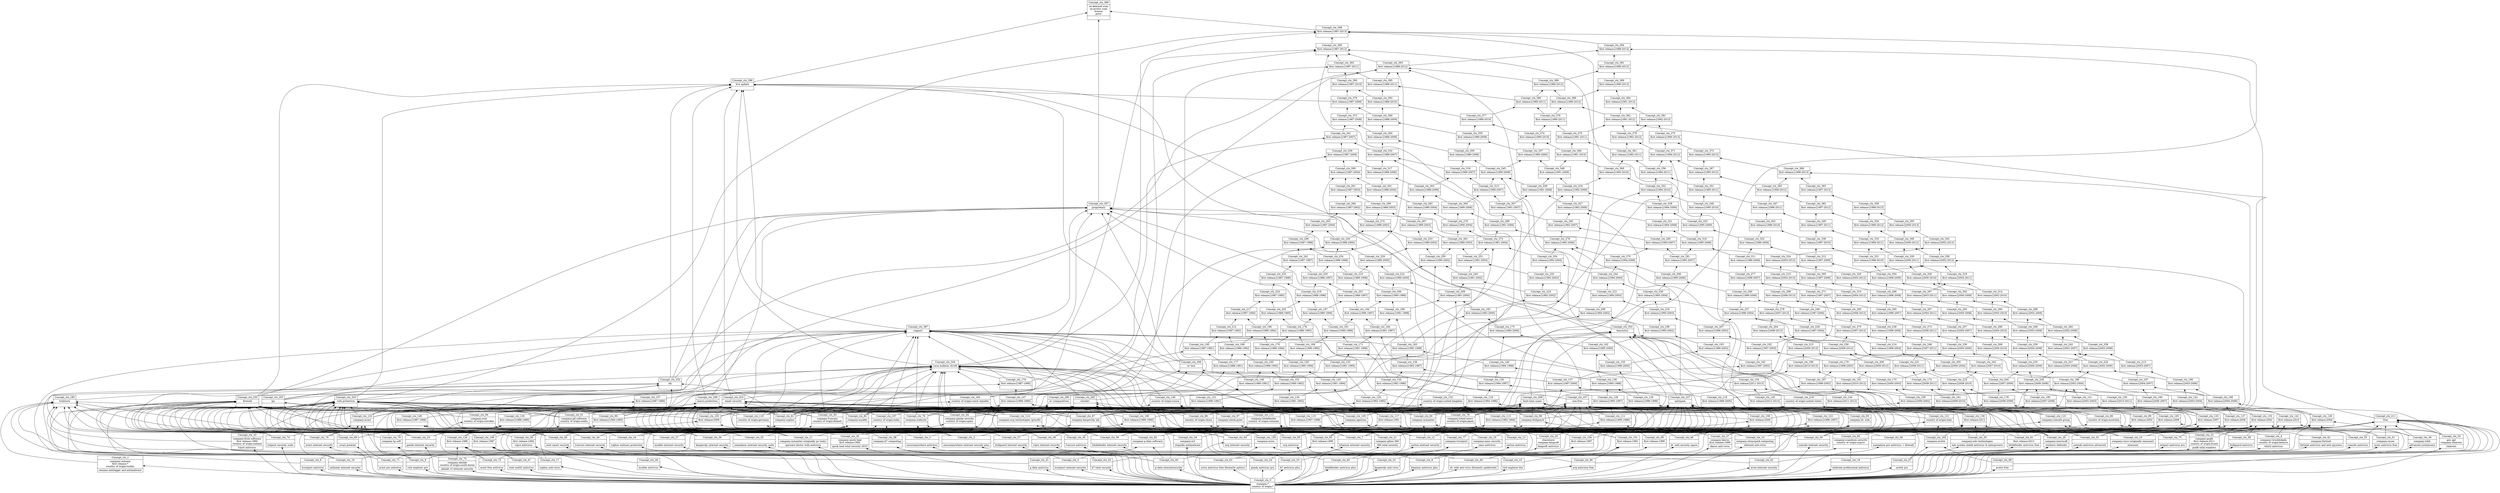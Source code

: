 digraph G { 
	rankdir=BT;
subgraph ctx { 
label="ctx";
1 [shape=record,label="{Concept_ctx_0|company:*\ncountry of origin:*\n|}"];
2 [shape=record,label="{Concept_ctx_54|gnu gpl\ncompany:clamwin\n|clamwin\n}"];
3 [shape=record,label="{Concept_ctx_72||avast free antivirus\n}"];
4 [shape=record,label="{Concept_ctx_63||avira antivirus free (formerly antivir)\n}"];
5 [shape=record,label="{Concept_ctx_46||eset smart security\n}"];
6 [shape=record,label="{Concept_ctx_29|shareware\ncompany:kingsoft\n|kingsoft antivirus\n}"];
7 [shape=record,label="{Concept_ctx_74||outpost security suite\n}"];
8 [shape=record,label="{Concept_ctx_73|company:ahnlab\ncountry of origin:south korea\n|ahnlab v3 internet security\n}"];
9 [shape=record,label="{Concept_ctx_71||avast pro antivirus\n}"];
10 [shape=record,label="{Concept_ctx_68||avetix free\n}"];
11 [shape=record,label="{Concept_ctx_67||avetix pro\n}"];
12 [shape=record,label="{Concept_ctx_66||avg antivirus free\n}"];
13 [shape=record,label="{Concept_ctx_64||avg internet security\n}"];
14 [shape=record,label="{Concept_ctx_62||avira internet security\n}"];
15 [shape=record,label="{Concept_ctx_61|first release:2013\n|bitdefender antivirus free\n}"];
16 [shape=record,label="{Concept_ctx_59||bitdefender internet security\n}"];
17 [shape=record,label="{Concept_ctx_57||bullguard internet security\n}"];
18 [shape=record,label="{Concept_ctx_55||zonealarm internet security suite\n}"];
19 [shape=record,label="{Concept_ctx_50||comodo internet security\n}"];
20 [shape=record,label="{Concept_ctx_53||comodo antivirus\n}"];
21 [shape=record,label="{Concept_ctx_51|company:cysec\n|cysec antivirus free\n}"];
22 [shape=record,label="{Concept_ctx_49||dr. web anti-virus (formerly spiderweb)\n}"];
23 [shape=record,label="{Concept_ctx_48||dr. web security space\n}"];
24 [shape=record,label="{Concept_ctx_44||f-secure internet security\n}"];
25 [shape=record,label="{Concept_ctx_43|company:frisk software\nfirst release:1989\ncountry of origin:iceland\n|f-prot antivirus\n}"];
26 [shape=record,label="{Concept_ctx_42|company:fortinet\n|fortinet antivirus and anti-spyware\n}"];
27 [shape=record,label="{Concept_ctx_40||g data internetsecurity\n}"];
28 [shape=record,label="{Concept_ctx_39|first release:1994\n|vipre antivirus\n}"];
29 [shape=record,label="{Concept_ctx_38||vipre internet security\n}"];
30 [shape=record,label="{Concept_ctx_37|company:ikarus\nfirst release:1998\n|ikarus anti.virus\n}"];
31 [shape=record,label="{Concept_ctx_36|company:iobit\n|advanced systemcare\n}"];
32 [shape=record,label="{Concept_ctx_35|company:iolo technologies\n|iolo system shield antivirus & antispyware\n}"];
33 [shape=record,label="{Concept_ctx_34|company:is3\n|stopzilla antimalware\n}"];
34 [shape=record,label="{Concept_ctx_32||k7 total security\n}"];
35 [shape=record,label="{Concept_ctx_30||kaspersky internet security\n}"];
36 [shape=record,label="{Concept_ctx_27||mcafee internet security\n}"];
37 [shape=record,label="{Concept_ctx_26|company:microsoft\n|windows defender\n}"];
38 [shape=record,label="{Concept_ctx_25|company:nano security\n|nano antivirus\n}"];
39 [shape=record,label="{Concept_ctx_23||panda internet security\n}"];
40 [shape=record,label="{Concept_ctx_22|company:psafe\nfirst release:2011\ncountry of origin:brazil\n|psafe total windows\n}"];
41 [shape=record,label="{Concept_ctx_21|company:qihoo 360\n|360 total security\n}"];
42 [shape=record,label="{Concept_ctx_20|company:quick heal\nfirst release:1995\n|quick heal total security 2015\n}"];
43 [shape=record,label="{Concept_ctx_19||unthreat professional antivirus\n}"];
44 [shape=record,label="{Concept_ctx_18||unthreat internet security\n}"];
45 [shape=record,label="{Concept_ctx_16||sophos enduser protection\n}"];
46 [shape=record,label="{Concept_ctx_15|company:cisco (originally immunet)\n|immunet\n}"];
47 [shape=record,label="{Concept_ctx_14|company:strayspark computing\n|element anti-virus\n}"];
48 [shape=record,label="{Concept_ctx_12||norton internet security\n}"];
49 [shape=record,label="{Concept_ctx_11|company:symantec (originally pc tools)\n|spyware doctor with antivirus\n}"];
50 [shape=record,label="{Concept_ctx_10||virit explorer lite\n}"];
51 [shape=record,label="{Concept_ctx_9||virit explorer pro\n}"];
52 [shape=record,label="{Concept_ctx_8||titanium antivirus plus\n}"];
53 [shape=record,label="{Concept_ctx_7||titanium internet security\n}"];
54 [shape=record,label="{Concept_ctx_6||trustport antivirus\n}"];
55 [shape=record,label="{Concept_ctx_5||trustport internet security\n}"];
56 [shape=record,label="{Concept_ctx_4|company:virusblokada\ncountry of origin:belarus\n|vba32 antivirus\n}"];
57 [shape=record,label="{Concept_ctx_3||secureanywhere antivirus\n}"];
58 [shape=record,label="{Concept_ctx_2||secureanywhere internet security plus\n}"];
59 [shape=record,label="{Concept_ctx_1|company:zemana\nfirst release:*\ncountry of origin:turkey\n|zemana antilogger and antimalware\n}"];
60 [shape=record,label="{Concept_ctx_47||eset nod32 antivirus\n}"];
61 [shape=record,label="{Concept_ctx_41||g data antivirus\n}"];
62 [shape=record,label="{Concept_ctx_28||mcafee antivirus\n}"];
63 [shape=record,label="{Concept_ctx_17||sophos anti-virus\n}"];
64 [shape=record,label="{Concept_ctx_24||panda antivirus pro\n}"];
65 [shape=record,label="{Concept_ctx_45||f-secure antivirus\n}"];
66 [shape=record,label="{Concept_ctx_13||norton antivirus\n}"];
67 [shape=record,label="{Concept_ctx_60||bitdefender antivirus plus\n}"];
68 [shape=record,label="{Concept_ctx_33||k7 antivirus plus\n}"];
69 [shape=record,label="{Concept_ctx_31||kaspersky anti-virus\n}"];
70 [shape=record,label="{Concept_ctx_58||bullguard antivirus\n}"];
71 [shape=record,label="{Concept_ctx_56||zonealarm pro antivirus + firewall\n}"];
72 [shape=record,label="{Concept_ctx_65||avg antivirus\n}"];
73 [shape=record,label="{Concept_ctx_75||outpost antivirus pro\n}"];
74 [shape=record,label="{Concept_ctx_52||comodo antivirus advanced\n}"];
75 [shape=record,label="{Concept_ctx_70||avast internet security\n}"];
76 [shape=record,label="{Concept_ctx_69||avast premier\n}"];
77 [shape=record,label="{Concept_ctx_105|company:agnitum\n|}"];
78 [shape=record,label="{Concept_ctx_102|company:avetix\n|}"];
79 [shape=record,label="{Concept_ctx_100|company:avira\n|}"];
80 [shape=record,label="{Concept_ctx_98|company:bullguard\n|}"];
81 [shape=record,label="{Concept_ctx_97|company:check point\n|}"];
82 [shape=record,label="{Concept_ctx_95|company:dr. web\n|}"];
83 [shape=record,label="{Concept_ctx_94|company:eset\ncountry of origin:slovakia\n|}"];
84 [shape=record,label="{Concept_ctx_93|company:f-secure\ncountry of origin:finland\n|}"];
85 [shape=record,label="{Concept_ctx_92|company:g data software\n|}"];
86 [shape=record,label="{Concept_ctx_91|company:gfi software\ncountry of origin:malta\n|}"];
87 [shape=record,label="{Concept_ctx_88|company:k7 computing\n|}"];
88 [shape=record,label="{Concept_ctx_87|company:kaspersky lab\n|}"];
89 [shape=record,label="{Concept_ctx_85|company:mcafee\n|}"];
90 [shape=record,label="{Concept_ctx_84|company:panda security\ncountry of origin:spain\n|}"];
91 [shape=record,label="{Concept_ctx_82|company:scandium security\ncountry of origin:cyprus\n|}"];
92 [shape=record,label="{Concept_ctx_81|company:sophos\n|}"];
93 [shape=record,label="{Concept_ctx_80|company:symantec\n|}"];
94 [shape=record,label="{Concept_ctx_79|company:tg soft\n|}"];
95 [shape=record,label="{Concept_ctx_78|company:trend micro\ncountry of origin:japan\n|}"];
96 [shape=record,label="{Concept_ctx_77|company:trustport\n|}"];
97 [shape=record,label="{Concept_ctx_76|company:webroot\n|}"];
98 [shape=record,label="{Concept_ctx_83|first release:1990\n|}"];
99 [shape=record,label="{Concept_ctx_101|first release:1992\n|}"];
100 [shape=record,label="{Concept_ctx_99|first release:1996\n|}"];
101 [shape=record,label="{Concept_ctx_104|first release:1997\n|}"];
102 [shape=record,label="{Concept_ctx_89|first release:2003\n|}"];
103 [shape=record,label="{Concept_ctx_103|first release:2009\n|}"];
104 [shape=record,label="{Concept_ctx_90|first release:[1994-1995]\n|}"];
105 [shape=record,label="{Concept_ctx_96|country of origin:australia\n|}"];
106 [shape=record,label="{Concept_ctx_86|country of origin:china\n|}"];
107 [shape=record,label="{Concept_ctx_114|company:avg technologies (grisoft)\n|}"];
108 [shape=record,label="{Concept_ctx_112|company:bitdefender\ncountry of origin:romania\n|}"];
109 [shape=record,label="{Concept_ctx_110|company:comodo group\n|}"];
110 [shape=record,label="{Concept_ctx_109|first release:1987\n|}"];
111 [shape=record,label="{Concept_ctx_106|first release:2000\n|}"];
112 [shape=record,label="{Concept_ctx_108|first release:[1989-1990]\n|}"];
113 [shape=record,label="{Concept_ctx_113|first release:[1992-1994]\n|}"];
114 [shape=record,label="{Concept_ctx_111|first release:[1995-1996]\n|}"];
115 [shape=record,label="{Concept_ctx_115|first release:[1997-1998]\n|}"];
116 [shape=record,label="{Concept_ctx_107|country of origin:india\n|}"];
117 [shape=record,label="{Concept_ctx_123|company:avast\n|}"];
118 [shape=record,label="{Concept_ctx_124|first release:1988\n|}"];
119 [shape=record,label="{Concept_ctx_117|first release:1991\n|}"];
120 [shape=record,label="{Concept_ctx_125|first release:2007\n|}"];
121 [shape=record,label="{Concept_ctx_122|first release:[1996-1997]\n|}"];
122 [shape=record,label="{Concept_ctx_116|first release:[1998-2000]\n|}"];
123 [shape=record,label="{Concept_ctx_120|first release:[1992-1995]\n|}"];
124 [shape=record,label="{Concept_ctx_118|first release:[1994-1996]\n|}"];
125 [shape=record,label="{Concept_ctx_121|country of origin:italy\n|}"];
126 [shape=record,label="{Concept_ctx_119|country of origin:germany\n|}"];
127 [shape=record,label="{Concept_ctx_126|first release:2004\n|}"];
128 [shape=record,label="{Concept_ctx_127|first release:2006\n|}"];
129 [shape=record,label="{Concept_ctx_130|first release:[1988-1989]\n|}"];
130 [shape=record,label="{Concept_ctx_128|first release:[1995-1997]\n|}"];
131 [shape=record,label="{Concept_ctx_129|first release:[1996-1998]\n|}"];
132 [shape=record,label="{Concept_ctx_133|first release:2002\n|}"];
133 [shape=record,label="{Concept_ctx_136|first release:2012\n|}"];
134 [shape=record,label="{Concept_ctx_131|first release:[1990-1991]\n|}"];
135 [shape=record,label="{Concept_ctx_134|first release:[1991-1992]\n|}"];
136 [shape=record,label="{Concept_ctx_137|first release:[1997-2000]\n|}"];
137 [shape=record,label="{Concept_ctx_135|first release:[1992-1996]\n|}"];
138 [shape=record,label="{Concept_ctx_139|first release:[1994-1997]\n|}"];
139 [shape=record,label="{Concept_ctx_138|first release:[1995-1998]\n|}"];
140 [shape=record,label="{Concept_ctx_132|country of origin:united kingdom\n|}"];
141 [shape=record,label="{Concept_ctx_141|first release:2010\n|}"];
142 [shape=record,label="{Concept_ctx_148|first release:[1987-1988]\n|}"];
143 [shape=record,label="{Concept_ctx_142|first release:[2003-2004]\n|}"];
144 [shape=record,label="{Concept_ctx_144|first release:[2011-2012]\n|}"];
145 [shape=record,label="{Concept_ctx_145|first release:[2012-2013]\n|}"];
146 [shape=record,label="{Concept_ctx_147|first release:[1988-1990]\n|}"];
147 [shape=record,label="{Concept_ctx_140|first release:[1989-1991]\n|}"];
148 [shape=record,label="{Concept_ctx_143|first release:[1991-1994]\n|}"];
149 [shape=record,label="{Concept_ctx_146|first release:[1994-1998]\n|}"];
150 [shape=record,label="{Concept_ctx_149|country of origin:russia\n|}"];
151 [shape=record,label="{Concept_ctx_151|first release:[2002-2003]\n|}"];
152 [shape=record,label="{Concept_ctx_150|first release:[2010-2011]\n|}"];
153 [shape=record,label="{Concept_ctx_157|first release:[1987-1989]\n|}"];
154 [shape=record,label="{Concept_ctx_152|first release:[1990-1992]\n|}"];
155 [shape=record,label="{Concept_ctx_154|first release:[2011-2013]\n|}"];
156 [shape=record,label="{Concept_ctx_153|first release:[1991-1995]\n|}"];
157 [shape=record,label="{Concept_ctx_155|first release:[1996-2000]\n|}"];
158 [shape=record,label="{Concept_ctx_156|first release:[1992-1997]\n|}"];
159 [shape=record,label="{Concept_ctx_165|first release:2008\n|}"];
160 [shape=record,label="{Concept_ctx_158|first release:[2000-2002]\n|}"];
161 [shape=record,label="{Concept_ctx_166|first release:[2006-2007]\n|}"];
162 [shape=record,label="{Concept_ctx_161|first release:[2009-2010]\n|}"];
163 [shape=record,label="{Concept_ctx_160|first release:[1989-1992]\n|}"];
164 [shape=record,label="{Concept_ctx_159|first release:[1990-1994]\n|}"];
165 [shape=record,label="{Concept_ctx_162|first release:[1995-2000]\n|}"];
166 [shape=record,label="{Concept_ctx_163|first release:[1992-1998]\n|}"];
167 [shape=record,label="{Concept_ctx_164|country of origin:czech republic\n|}"];
168 [shape=record,label="{Concept_ctx_168|first release:[2004-2006]\n|}"];
169 [shape=record,label="{Concept_ctx_167|first release:[1998-2002]\n|}"];
170 [shape=record,label="{Concept_ctx_172|first release:[2009-2011]\n|}"];
171 [shape=record,label="{Concept_ctx_174|first release:[1987-1990]\n|}"];
172 [shape=record,label="{Concept_ctx_170|first release:[1989-1994]\n|}"];
173 [shape=record,label="{Concept_ctx_169|first release:[1990-1995]\n|}"];
174 [shape=record,label="{Concept_ctx_171|first release:[1991-1996]\n|}"];
175 [shape=record,label="{Concept_ctx_173|first release:[1994-2000]\n|}"];
176 [shape=record,label="{Concept_ctx_178|first release:[2008-2009]\n|}"];
177 [shape=record,label="{Concept_ctx_175|first release:[2000-2003]\n|}"];
178 [shape=record,label="{Concept_ctx_177|first release:[1988-1991]\n|}"];
179 [shape=record,label="{Concept_ctx_176|first release:[1989-1995]\n|}"];
180 [shape=record,label="{Concept_ctx_185|trialware\n|}"];
181 [shape=record,label="{Concept_ctx_180|first release:[2003-2006]\n|}"];
182 [shape=record,label="{Concept_ctx_182|first release:[1997-2002]\n|}"];
183 [shape=record,label="{Concept_ctx_179|first release:[1998-2003]\n|}"];
184 [shape=record,label="{Concept_ctx_181|first release:[1990-1996]\n|}"];
185 [shape=record,label="{Concept_ctx_184|first release:[1991-1997]\n|}"];
186 [shape=record,label="{Concept_ctx_183|first release:[1992-2000]\n|}"];
187 [shape=record,label="{Concept_ctx_190|first release:[2007-2008]\n|}"];
188 [shape=record,label="{Concept_ctx_186|first release:[2002-2004]\n|}"];
189 [shape=record,label="{Concept_ctx_189|first release:[1988-1992]\n|}"];
190 [shape=record,label="{Concept_ctx_187|first release:[1989-1996]\n|}"];
191 [shape=record,label="{Concept_ctx_188|first release:[1991-1998]\n|}"];
192 [shape=record,label="{Concept_ctx_197|first release:[2004-2007]\n|}"];
193 [shape=record,label="{Concept_ctx_191|first release:[2010-2012]\n|}"];
194 [shape=record,label="{Concept_ctx_195|first release:[1987-1991]\n|}"];
195 [shape=record,label="{Concept_ctx_193|first release:[1996-2002]\n|}"];
196 [shape=record,label="{Concept_ctx_192|first release:[1997-2003]\n|}"];
197 [shape=record,label="{Concept_ctx_196|first release:[1988-1994]\n|}"];
198 [shape=record,label="{Concept_ctx_194|first release:[1990-1997]\n|}"];
199 [shape=record,label="{Concept_ctx_203|ips\n|}"];
200 [shape=record,label="{Concept_ctx_204|first release:[2007-2009]\n|}"];
201 [shape=record,label="{Concept_ctx_198|first release:[2010-2013]\n|}"];
202 [shape=record,label="{Concept_ctx_199|first release:[1995-2002]\n|}"];
203 [shape=record,label="{Concept_ctx_202|first release:[1988-1995]\n|}"];
204 [shape=record,label="{Concept_ctx_201|first release:[1989-1997]\n|}"];
205 [shape=record,label="{Concept_ctx_200|first release:[1990-1998]\n|}"];
206 [shape=record,label="{Concept_ctx_211|free\n|}"];
207 [shape=record,label="{Concept_ctx_205|first release:[2000-2004]\n|}"];
208 [shape=record,label="{Concept_ctx_213|first release:[2003-2007]\n|}"];
209 [shape=record,label="{Concept_ctx_206|first release:[2009-2012]\n|}"];
210 [shape=record,label="{Concept_ctx_212|first release:[1987-1992]\n|}"];
211 [shape=record,label="{Concept_ctx_207|first release:[1996-2003]\n|}"];
212 [shape=record,label="{Concept_ctx_208|first release:[1994-2002]\n|}"];
213 [shape=record,label="{Concept_ctx_209|first release:[1991-2000]\n|}"];
214 [shape=record,label="{Concept_ctx_210|first release:[1989-1998]\n|}"];
215 [shape=record,label="{Concept_ctx_214|first release:[1998-2004]\n|}"];
216 [shape=record,label="{Concept_ctx_215|first release:[2009-2013]\n|}"];
217 [shape=record,label="{Concept_ctx_217|first release:[1987-1994]\n|}"];
218 [shape=record,label="{Concept_ctx_216|first release:[1995-2003]\n|}"];
219 [shape=record,label="{Concept_ctx_218|first release:[1988-1996]\n|}"];
220 [shape=record,label="{Concept_ctx_226|first release:[2006-2008]\n|}"];
221 [shape=record,label="{Concept_ctx_225|first release:[2008-2010]\n|}"];
222 [shape=record,label="{Concept_ctx_220|first release:[2002-2006]\n|}"];
223 [shape=record,label="{Concept_ctx_224|first release:[1987-1995]\n|}"];
224 [shape=record,label="{Concept_ctx_223|first release:[1992-2002]\n|}"];
225 [shape=record,label="{Concept_ctx_221|first release:[1994-2003]\n|}"];
226 [shape=record,label="{Concept_ctx_222|first release:[1990-2000]\n|}"];
227 [shape=record,label="{Concept_ctx_219|country of origin:united states\n|}"];
228 [shape=record,label="{Concept_ctx_231|first release:[2008-2011]\n|}"];
229 [shape=record,label="{Concept_ctx_227|antispam\n|}"];
230 [shape=record,label="{Concept_ctx_228|first release:[1997-2004]\n|}"];
231 [shape=record,label="{Concept_ctx_230|first release:[1988-1997]\n|}"];
232 [shape=record,label="{Concept_ctx_229|first release:[1989-2000]\n|}"];
233 [shape=record,label="{Concept_ctx_235|first release:[2006-2009]\n|}"];
234 [shape=record,label="{Concept_ctx_233|first release:[1987-1996]\n|}"];
235 [shape=record,label="{Concept_ctx_232|first release:[1992-2003]\n|}"];
236 [shape=record,label="{Concept_ctx_234|first release:[1988-1998]\n|}"];
237 [shape=record,label="{Concept_ctx_236|first release:[2000-2006]\n|}"];
238 [shape=record,label="{Concept_ctx_237|first release:[1996-2004]\n|}"];
239 [shape=record,label="{Concept_ctx_243|first release:[2007-2010]\n|}"];
240 [shape=record,label="{Concept_ctx_242|first release:[2002-2007]\n|}"];
241 [shape=record,label="{Concept_ctx_238|first release:[1998-2006]\n|}"];
242 [shape=record,label="{Concept_ctx_239|first release:[1995-2004]\n|}"];
243 [shape=record,label="{Concept_ctx_240|first release:[1991-2002]\n|}"];
244 [shape=record,label="{Concept_ctx_241|first release:[1987-1997]\n|}"];
245 [shape=record,label="{Concept_ctx_247|first release:[2004-2008]\n|}"];
246 [shape=record,label="{Concept_ctx_248|first release:[2007-2011]\n|}"];
247 [shape=record,label="{Concept_ctx_244|first release:[1994-2004]\n|}"];
248 [shape=record,label="{Concept_ctx_246|first release:[1987-1998]\n|}"];
249 [shape=record,label="{Concept_ctx_245|first release:[1988-2000]\n|}"];
250 [shape=record,label="{Concept_ctx_252|ids\n|}"];
251 [shape=record,label="{Concept_ctx_249|first release:[1997-2006]\n|}"];
252 [shape=record,label="{Concept_ctx_250|first release:[1990-2002]\n|}"];
253 [shape=record,label="{Concept_ctx_251|first release:[1991-2003]\n|}"];
254 [shape=record,label="{Concept_ctx_255|firewall\n|}"];
255 [shape=record,label="{Concept_ctx_258|first release:[2003-2008]\n|}"];
256 [shape=record,label="{Concept_ctx_259|first release:[2004-2009]\n|}"];
257 [shape=record,label="{Concept_ctx_256|first release:[2008-2012]\n|}"];
258 [shape=record,label="{Concept_ctx_257|first release:[2000-2007]\n|}"];
259 [shape=record,label="{Concept_ctx_254|first release:[1992-2004]\n|}"];
260 [shape=record,label="{Concept_ctx_253|first release:[1989-2002]\n|}"];
261 [shape=record,label="{Concept_ctx_264|first release:[2008-2013]\n|}"];
262 [shape=record,label="{Concept_ctx_265|first release:[1998-2007]\n|}"];
263 [shape=record,label="{Concept_ctx_260|first release:[1996-2006]\n|}"];
264 [shape=record,label="{Concept_ctx_261|first release:[1990-2003]\n|}"];
265 [shape=record,label="{Concept_ctx_263|first release:[1987-2000]\n|}"];
266 [shape=record,label="{Concept_ctx_262|cloudav\n|}"];
267 [shape=record,label="{Concept_ctx_268|first release:[2006-2010]\n|}"];
268 [shape=record,label="{Concept_ctx_269|first release:[2003-2009]\n|}"];
269 [shape=record,label="{Concept_ctx_266|first release:[1995-2006]\n|}"];
270 [shape=record,label="{Concept_ctx_267|first release:[1989-2003]\n|}"];
271 [shape=record,label="{Concept_ctx_272|first release:[2006-2011]\n|}"];
272 [shape=record,label="{Concept_ctx_271|first release:[1997-2007]\n|}"];
273 [shape=record,label="{Concept_ctx_270|first release:[1994-2006]\n|}"];
274 [shape=record,label="{Concept_ctx_275|first release:[2007-2012]\n|}"];
275 [shape=record,label="{Concept_ctx_273|first release:[1991-2004]\n|}"];
276 [shape=record,label="{Concept_ctx_274|first release:[1988-2002]\n|}"];
277 [shape=record,label="{Concept_ctx_278|first release:[2007-2013]\n|}"];
278 [shape=record,label="{Concept_ctx_277|first release:[1996-2007]\n|}"];
279 [shape=record,label="{Concept_ctx_276|first release:[1992-2006]\n|}"];
280 [shape=record,label="{Concept_ctx_282|first release:[2002-2008]\n|}"];
281 [shape=record,label="{Concept_ctx_281|first release:[1995-2007]\n|}"];
282 [shape=record,label="{Concept_ctx_279|first release:[1990-2004]\n|}"];
283 [shape=record,label="{Concept_ctx_280|first release:[1988-2003]\n|}"];
284 [shape=record,label="{Concept_ctx_286|first release:[2004-2010]\n|}"];
285 [shape=record,label="{Concept_ctx_285|first release:[1994-2007]\n|}"];
286 [shape=record,label="{Concept_ctx_284|first release:[1987-2002]\n|}"];
287 [shape=record,label="{Concept_ctx_283|first release:[1989-2004]\n|}"];
288 [shape=record,label="{Concept_ctx_288|first release:[2002-2009]\n|}"];
289 [shape=record,label="{Concept_ctx_287|first release:[2004-2011]\n|}"];
290 [shape=record,label="{Concept_ctx_290|av comparatives\n|}"];
291 [shape=record,label="{Concept_ctx_293|first release:[2000-2008]\n|}"];
292 [shape=record,label="{Concept_ctx_294|first release:[2003-2010]\n|}"];
293 [shape=record,label="{Concept_ctx_295|first release:[2006-2012]\n|}"];
294 [shape=record,label="{Concept_ctx_289|first release:[1991-2006]\n|}"];
295 [shape=record,label="{Concept_ctx_292|first release:[1992-2007]\n|}"];
296 [shape=record,label="{Concept_ctx_291|first release:[1987-2003]\n|}"];
297 [shape=record,label="{Concept_ctx_296|first release:[1998-2008]\n|}"];
298 [shape=record,label="{Concept_ctx_297|first release:[2003-2011]\n|}"];
299 [shape=record,label="{Concept_ctx_298|first release:[2006-2013]\n|}"];
300 [shape=record,label="{Concept_ctx_299|macro protection\n|}"];
301 [shape=record,label="{Concept_ctx_302|first release:[2000-2009]\n|}"];
302 [shape=record,label="{Concept_ctx_300|first release:[1990-2006]\n|}"];
303 [shape=record,label="{Concept_ctx_301|first release:[1988-2004]\n|}"];
304 [shape=record,label="{Concept_ctx_305|first release:[1997-2008]\n|}"];
305 [shape=record,label="{Concept_ctx_304|first release:[1998-2009]\n|}"];
306 [shape=record,label="{Concept_ctx_303|first release:[1989-2006]\n|}"];
307 [shape=record,label="{Concept_ctx_308|boot-time scans\n|}"];
308 [shape=record,label="{Concept_ctx_306|av test\n|}"];
309 [shape=record,label="{Concept_ctx_307|first release:[1991-2007]\n|}"];
310 [shape=record,label="{Concept_ctx_310|first release:[2004-2012]\n|}"];
311 [shape=record,label="{Concept_ctx_311|first release:[1996-2008]\n|}"];
312 [shape=record,label="{Concept_ctx_312|first release:[1997-2009]\n|}"];
313 [shape=record,label="{Concept_ctx_309|first release:[1987-2004]\n|}"];
314 [shape=record,label="{Concept_ctx_314|first release:[2002-2010]\n|}"];
315 [shape=record,label="{Concept_ctx_315|first release:[2004-2013]\n|}"];
316 [shape=record,label="{Concept_ctx_316|first release:[1995-2008]\n|}"];
317 [shape=record,label="{Concept_ctx_313|first release:[1990-2007]\n|}"];
318 [shape=record,label="{Concept_ctx_323|email security\n|}"];
319 [shape=record,label="{Concept_ctx_319|first release:[2002-2011]\n|}"];
320 [shape=record,label="{Concept_ctx_320|first release:[2003-2012]\n|}"];
321 [shape=record,label="{Concept_ctx_322|first release:[1996-2009]\n|}"];
322 [shape=record,label="{Concept_ctx_321|first release:[1994-2008]\n|}"];
323 [shape=record,label="{Concept_ctx_317|first release:[1988-2006]\n|}"];
324 [shape=record,label="{Concept_ctx_318|first release:[1989-2007]\n|}"];
325 [shape=record,label="{Concept_ctx_324|first release:[2003-2013]\n|}"];
326 [shape=record,label="{Concept_ctx_325|first release:[1995-2009]\n|}"];
327 [shape=record,label="{Concept_ctx_326|first release:[2000-2010]\n|}"];
328 [shape=record,label="{Concept_ctx_327|first release:[1992-2008]\n|}"];
329 [shape=record,label="{Concept_ctx_328|first release:[1994-2009]\n|}"];
330 [shape=record,label="{Concept_ctx_331|first release:[1998-2010]\n|}"];
331 [shape=record,label="{Concept_ctx_330|first release:[2000-2011]\n|}"];
332 [shape=record,label="{Concept_ctx_329|first release:[1987-2006]\n|}"];
333 [shape=record,label="{Concept_ctx_333|first release:[1998-2011]\n|}"];
334 [shape=record,label="{Concept_ctx_334|first release:[1992-2009]\n|}"];
335 [shape=record,label="{Concept_ctx_332|first release:[1988-2007]\n|}"];
336 [shape=record,label="{Concept_ctx_337|non-free\n|}"];
337 [shape=record,label="{Concept_ctx_336|first release:[1997-2010]\n|}"];
338 [shape=record,label="{Concept_ctx_335|web protection\n|}"];
339 [shape=record,label="{Concept_ctx_338|first release:[2002-2012]\n|}"];
340 [shape=record,label="{Concept_ctx_340|first release:[1997-2011]\n|}"];
341 [shape=record,label="{Concept_ctx_339|first release:[1991-2008]\n|}"];
342 [shape=record,label="{Concept_ctx_342|first release:[2002-2013]\n|}"];
343 [shape=record,label="{Concept_ctx_343|first release:[1996-2010]\n|}"];
344 [shape=record,label="{Concept_ctx_341|first release:[1987-2007]\n|}"];
345 [shape=record,label="{Concept_ctx_344|virus bulletin vb100\n|}"];
346 [shape=record,label="{Concept_ctx_346|first release:[1995-2010]\n|}"];
347 [shape=record,label="{Concept_ctx_347|first release:[1996-2011]\n|}"];
348 [shape=record,label="{Concept_ctx_345|first release:[1990-2008]\n|}"];
349 [shape=record,label="{Concept_ctx_348|first release:[1991-2009]\n|}"];
350 [shape=record,label="{Concept_ctx_353|heuristics\n|}"];
351 [shape=record,label="{Concept_ctx_349|first release:[2000-2012]\n|}"];
352 [shape=record,label="{Concept_ctx_352|first release:[1994-2010]\n|}"];
353 [shape=record,label="{Concept_ctx_351|first release:[1995-2011]\n|}"];
354 [shape=record,label="{Concept_ctx_350|first release:[1989-2008]\n|}"];
355 [shape=record,label="{Concept_ctx_354|first release:[1998-2012]\n|}"];
356 [shape=record,label="{Concept_ctx_355|first release:[2000-2013]\n|}"];
357 [shape=record,label="{Concept_ctx_356|first release:[1994-2011]\n|}"];
358 [shape=record,label="{Concept_ctx_357|first release:[1990-2009]\n|}"];
359 [shape=record,label="{Concept_ctx_358|first release:[1998-2013]\n|}"];
360 [shape=record,label="{Concept_ctx_360|first release:[1992-2010]\n|}"];
361 [shape=record,label="{Concept_ctx_359|first release:[1989-2009]\n|}"];
362 [shape=record,label="{Concept_ctx_362|first release:[1997-2012]\n|}"];
363 [shape=record,label="{Concept_ctx_361|first release:[1992-2011]\n|}"];
364 [shape=record,label="{Concept_ctx_363|first release:[1997-2013]\n|}"];
365 [shape=record,label="{Concept_ctx_364|first release:[1988-2008]\n|}"];
366 [shape=record,label="{Concept_ctx_365|first release:[1996-2012]\n|}"];
367 [shape=record,label="{Concept_ctx_367|first release:[1995-2012]\n|}"];
368 [shape=record,label="{Concept_ctx_368|first release:[1996-2013]\n|}"];
369 [shape=record,label="{Concept_ctx_366|first release:[1991-2010]\n|}"];
370 [shape=record,label="{Concept_ctx_369|first release:[1988-2009]\n|}"];
371 [shape=record,label="{Concept_ctx_371|first release:[1994-2012]\n|}"];
372 [shape=record,label="{Concept_ctx_372|first release:[1995-2013]\n|}"];
373 [shape=record,label="{Concept_ctx_370|first release:[1991-2011]\n|}"];
374 [shape=record,label="{Concept_ctx_373|first release:[1987-2008]\n|}"];
375 [shape=record,label="{Concept_ctx_374|first release:[1990-2010]\n|}"];
376 [shape=record,label="{Concept_ctx_375|first release:[1994-2013]\n|}"];
377 [shape=record,label="{Concept_ctx_378|first release:[1992-2012]\n|}"];
378 [shape=record,label="{Concept_ctx_377|first release:[1989-2010]\n|}"];
379 [shape=record,label="{Concept_ctx_376|first release:[1990-2011]\n|}"];
380 [shape=record,label="{Concept_ctx_379|first release:[1987-2009]\n|}"];
381 [shape=record,label="{Concept_ctx_381|first release:[1992-2013]\n|}"];
382 [shape=record,label="{Concept_ctx_380|first release:[1989-2011]\n|}"];
383 [shape=record,label="{Concept_ctx_382|first release:[1991-2012]\n|}"];
384 [shape=record,label="{Concept_ctx_383|first release:[1988-2010]\n|}"];
385 [shape=record,label="{Concept_ctx_384|first release:[1991-2013]\n|}"];
386 [shape=record,label="{Concept_ctx_385|first release:[1988-2011]\n|}"];
387 [shape=record,label="{Concept_ctx_386|first release:[1990-2012]\n|}"];
388 [shape=record,label="{Concept_ctx_387|support\n|}"];
389 [shape=record,label="{Concept_ctx_390|first release:[1987-2010]\n|}"];
390 [shape=record,label="{Concept_ctx_388|first release:[1989-2012]\n|}"];
391 [shape=record,label="{Concept_ctx_389|first release:[1990-2013]\n|}"];
392 [shape=record,label="{Concept_ctx_392|first release:[1987-2011]\n|}"];
393 [shape=record,label="{Concept_ctx_391|first release:[1989-2013]\n|}"];
394 [shape=record,label="{Concept_ctx_393|first release:[1988-2012]\n|}"];
395 [shape=record,label="{Concept_ctx_394|first release:[1988-2013]\n|}"];
396 [shape=record,label="{Concept_ctx_395|first release:[1987-2012]\n|}"];
397 [shape=record,label="{Concept_ctx_396|live update\n|}"];
398 [shape=record,label="{Concept_ctx_397|proprietary\n|}"];
399 [shape=record,label="{Concept_ctx_398|first release:[1987-2013]\n|}"];
400 [shape=record,label="{Concept_ctx_399|on-demand scan\non-access scan\nlicense\nprice\n|}"];
	1 -> 2
	1 -> 3
	1 -> 4
	1 -> 5
	1 -> 6
	1 -> 7
	1 -> 8
	1 -> 9
	1 -> 10
	1 -> 11
	1 -> 12
	1 -> 13
	1 -> 14
	1 -> 15
	1 -> 16
	1 -> 17
	1 -> 18
	1 -> 19
	1 -> 20
	1 -> 21
	1 -> 22
	1 -> 23
	1 -> 24
	1 -> 25
	1 -> 26
	1 -> 27
	1 -> 28
	1 -> 29
	1 -> 30
	1 -> 31
	1 -> 32
	1 -> 33
	1 -> 34
	1 -> 35
	1 -> 36
	1 -> 37
	1 -> 38
	1 -> 39
	1 -> 40
	1 -> 41
	1 -> 42
	1 -> 43
	1 -> 44
	1 -> 45
	1 -> 46
	1 -> 47
	1 -> 48
	1 -> 49
	1 -> 50
	1 -> 51
	1 -> 52
	1 -> 53
	1 -> 54
	1 -> 55
	1 -> 56
	1 -> 57
	1 -> 58
	1 -> 59
	1 -> 60
	1 -> 61
	1 -> 62
	1 -> 63
	1 -> 64
	1 -> 65
	1 -> 66
	1 -> 67
	1 -> 68
	1 -> 69
	1 -> 70
	1 -> 71
	1 -> 72
	1 -> 73
	1 -> 74
	1 -> 75
	1 -> 76
	73 -> 77
	7 -> 77
	10 -> 78
	11 -> 78
	4 -> 79
	14 -> 79
	70 -> 80
	17 -> 80
	18 -> 81
	71 -> 81
	22 -> 82
	23 -> 82
	5 -> 83
	60 -> 83
	24 -> 84
	65 -> 84
	27 -> 85
	61 -> 85
	28 -> 86
	29 -> 86
	34 -> 87
	68 -> 87
	35 -> 88
	69 -> 88
	36 -> 89
	62 -> 89
	39 -> 90
	64 -> 90
	43 -> 91
	44 -> 91
	45 -> 92
	63 -> 92
	48 -> 93
	66 -> 93
	50 -> 94
	51 -> 94
	52 -> 95
	53 -> 95
	54 -> 96
	55 -> 96
	57 -> 97
	58 -> 97
	52 -> 98
	64 -> 98
	12 -> 99
	22 -> 99
	67 -> 100
	68 -> 100
	9 -> 101
	69 -> 101
	49 -> 102
	33 -> 102
	38 -> 103
	75 -> 103
	42 -> 104
	28 -> 104
	2 -> 105
	30 -> 105
	41 -> 106
	6 -> 106
	12 -> 107
	13 -> 107
	72 -> 107
	16 -> 108
	15 -> 108
	67 -> 108
	20 -> 109
	19 -> 109
	74 -> 109
	60 -> 110
	62 -> 110
	61 -> 110
	6 -> 111
	45 -> 111
	48 -> 111
	25 -> 112
	98 -> 112
	99 -> 113
	28 -> 113
	42 -> 114
	100 -> 114
	101 -> 115
	30 -> 115
	42 -> 116
	87 -> 116
	9 -> 117
	3 -> 117
	75 -> 117
	76 -> 117
	4 -> 118
	63 -> 118
	3 -> 118
	8 -> 118
	65 -> 119
	66 -> 119
	94 -> 119
	5 -> 120
	35 -> 120
	73 -> 120
	21 -> 120
	100 -> 121
	101 -> 121
	111 -> 122
	30 -> 122
	104 -> 123
	113 -> 123
	104 -> 124
	114 -> 124
	78 -> 125
	94 -> 125
	85 -> 126
	79 -> 126
	26 -> 127
	24 -> 127
	34 -> 127
	27 -> 127
	17 -> 127
	41 -> 128
	36 -> 128
	23 -> 128
	57 -> 128
	72 -> 128
	118 -> 129
	25 -> 129
	121 -> 130
	114 -> 130
	121 -> 131
	115 -> 131
	70 -> 132
	47 -> 132
	14 -> 132
	39 -> 132
	71 -> 132
	2 -> 132
	18 -> 133
	76 -> 133
	32 -> 133
	37 -> 133
	78 -> 133
	119 -> 134
	98 -> 134
	119 -> 135
	99 -> 135
	122 -> 136
	115 -> 136
	123 -> 137
	124 -> 137
	130 -> 138
	124 -> 138
	130 -> 139
	131 -> 139
	92 -> 140
	47 -> 140
	21 -> 140
	80 -> 140
	46 -> 141
	31 -> 141
	56 -> 141
	19 -> 141
	29 -> 141
	91 -> 141
	118 -> 142
	110 -> 142
	127 -> 143
	102 -> 143
	133 -> 144
	40 -> 144
	133 -> 145
	15 -> 145
	129 -> 146
	112 -> 146
	112 -> 147
	134 -> 147
	135 -> 148
	113 -> 148
	139 -> 149
	138 -> 149
	82 -> 150
	77 -> 150
	88 -> 150
	38 -> 150
	132 -> 151
	102 -> 151
	141 -> 152
	40 -> 152
	129 -> 153
	142 -> 153
	135 -> 154
	134 -> 154
	145 -> 155
	144 -> 155
	123 -> 156
	148 -> 156
	136 -> 157
	131 -> 157
	137 -> 158
	138 -> 158
	7 -> 159
	16 -> 159
	13 -> 159
	20 -> 159
	53 -> 159
	58 -> 159
	74 -> 159
	96 -> 159
	111 -> 160
	132 -> 160
	128 -> 161
	120 -> 161
	141 -> 162
	103 -> 162
	154 -> 163
	147 -> 163
	154 -> 164
	148 -> 164
	139 -> 165
	157 -> 165
	158 -> 166
	149 -> 166
	96 -> 167
	117 -> 167
	107 -> 167
	127 -> 168
	128 -> 168
	105 -> 169
	122 -> 169
	160 -> 169
	152 -> 170
	162 -> 170
	153 -> 171
	146 -> 171
	163 -> 172
	164 -> 172
	156 -> 173
	164 -> 173
	156 -> 174
	137 -> 174
	149 -> 175
	165 -> 175
	159 -> 176
	103 -> 176
	151 -> 177
	160 -> 177
	147 -> 178
	146 -> 178
	172 -> 179
	173 -> 179
	22 -> 180
	9 -> 180
	54 -> 180
	28 -> 180
	57 -> 180
	75 -> 180
	76 -> 180
	83 -> 180
	33 -> 180
	59 -> 180
	25 -> 180
	143 -> 181
	168 -> 181
	136 -> 182
	169 -> 182
	169 -> 183
	177 -> 183
	174 -> 184
	173 -> 184
	158 -> 185
	174 -> 185
	175 -> 186
	166 -> 186
	159 -> 187
	120 -> 187
	77 -> 187
	151 -> 188
	80 -> 188
	143 -> 188
	163 -> 189
	178 -> 189
	179 -> 190
	184 -> 190
	185 -> 191
	166 -> 191
	161 -> 192
	168 -> 192
	152 -> 193
	144 -> 193
	171 -> 194
	178 -> 194
	182 -> 195
	157 -> 195
	182 -> 196
	183 -> 196
	189 -> 197
	172 -> 197
	185 -> 198
	184 -> 198
	81 -> 199
	16 -> 199
	36 -> 199
	5 -> 199
	13 -> 199
	24 -> 199
	35 -> 199
	39 -> 199
	45 -> 199
	48 -> 199
	86 -> 199
	77 -> 199
	176 -> 200
	187 -> 200
	193 -> 201
	155 -> 201
	165 -> 202
	195 -> 202
	179 -> 203
	197 -> 203
	190 -> 204
	198 -> 204
	191 -> 205
	198 -> 205
	38 -> 206
	31 -> 206
	20 -> 206
	10 -> 206
	4 -> 206
	12 -> 206
	15 -> 206
	43 -> 206
	2 -> 206
	21 -> 206
	50 -> 206
	41 -> 206
	46 -> 206
	3 -> 206
	37 -> 206
	40 -> 206
	188 -> 207
	177 -> 207
	181 -> 208
	192 -> 208
	193 -> 209
	170 -> 209
	189 -> 210
	194 -> 210
	196 -> 211
	195 -> 211
	175 -> 212
	202 -> 212
	191 -> 213
	93 -> 213
	186 -> 213
	205 -> 214
	204 -> 214
	183 -> 215
	207 -> 215
	201 -> 216
	209 -> 216
	210 -> 217
	197 -> 217
	202 -> 218
	211 -> 218
	190 -> 219
	203 -> 219
	97 -> 220
	187 -> 220
	161 -> 220
	176 -> 221
	109 -> 221
	162 -> 221
	188 -> 222
	181 -> 222
	217 -> 223
	203 -> 223
	212 -> 224
	186 -> 224
	212 -> 225
	218 -> 225
	205 -> 226
	213 -> 226
	93 -> 227
	81 -> 227
	31 -> 227
	32 -> 227
	89 -> 227
	102 -> 227
	46 -> 227
	97 -> 227
	26 -> 227
	37 -> 227
	109 -> 227
	170 -> 228
	221 -> 228
	39 -> 229
	52 -> 229
	86 -> 229
	79 -> 229
	104 -> 229
	16 -> 229
	36 -> 229
	5 -> 229
	48 -> 229
	13 -> 229
	24 -> 229
	35 -> 229
	45 -> 229
	75 -> 229
	76 -> 229
	17 -> 229
	27 -> 229
	215 -> 230
	196 -> 230
	219 -> 231
	204 -> 231
	226 -> 232
	214 -> 232
	220 -> 233
	200 -> 233
	219 -> 234
	223 -> 234
	225 -> 235
	224 -> 235
	231 -> 236
	214 -> 236
	106 -> 237
	222 -> 237
	207 -> 237
	230 -> 238
	211 -> 238
	87 -> 238
	221 -> 239
	200 -> 239
	222 -> 240
	208 -> 240
	237 -> 241
	215 -> 241
	238 -> 242
	218 -> 242
	116 -> 242
	224 -> 243
	213 -> 243
	231 -> 244
	234 -> 244
	220 -> 245
	192 -> 245
	228 -> 246
	239 -> 246
	242 -> 247
	225 -> 247
	244 -> 248
	236 -> 248
	232 -> 249
	92 -> 249
	236 -> 249
	92 -> 250
	199 -> 250
	117 -> 250
	27 -> 250
	104 -> 250
	94 -> 250
	230 -> 251
	241 -> 251
	226 -> 252
	90 -> 252
	243 -> 252
	243 -> 253
	235 -> 253
	92 -> 254
	81 -> 254
	86 -> 254
	104 -> 254
	7 -> 254
	16 -> 254
	36 -> 254
	19 -> 254
	23 -> 254
	5 -> 254
	13 -> 254
	24 -> 254
	35 -> 254
	75 -> 254
	76 -> 254
	111 -> 254
	17 -> 254
	90 -> 254
	27 -> 254
	51 -> 254
	208 -> 255
	245 -> 255
	233 -> 256
	245 -> 256
	228 -> 257
	209 -> 257
	237 -> 258
	240 -> 258
	247 -> 259
	235 -> 259
	232 -> 260
	252 -> 260
	216 -> 261
	257 -> 261
	258 -> 262
	241 -> 262
	238 -> 263
	251 -> 263
	252 -> 264
	253 -> 264
	248 -> 265
	249 -> 265
	92 -> 266
	117 -> 266
	86 -> 266
	83 -> 266
	36 -> 266
	48 -> 266
	24 -> 266
	35 -> 266
	53 -> 266
	13 -> 266
	72 -> 266
	108 -> 266
	41 -> 266
	90 -> 266
	46 -> 266
	51 -> 266
	27 -> 266
	233 -> 267
	239 -> 267
	256 -> 268
	255 -> 268
	263 -> 269
	242 -> 269
	260 -> 270
	264 -> 270
	267 -> 271
	246 -> 271
	262 -> 272
	88 -> 272
	251 -> 272
	269 -> 273
	247 -> 273
	246 -> 274
	257 -> 274
	259 -> 275
	253 -> 275
	84 -> 275
	260 -> 276
	249 -> 276
	79 -> 276
	261 -> 277
	274 -> 277
	263 -> 278
	272 -> 278
	259 -> 279
	82 -> 279
	273 -> 279
	255 -> 280
	240 -> 280
	278 -> 281
	269 -> 281
	264 -> 282
	275 -> 282
	276 -> 283
	270 -> 283
	256 -> 284
	267 -> 284
	281 -> 285
	273 -> 285
	276 -> 286
	265 -> 286
	282 -> 287
	270 -> 287
	280 -> 288
	268 -> 288
	284 -> 289
	271 -> 289
	92 -> 290
	126 -> 290
	86 -> 290
	88 -> 290
	30 -> 290
	106 -> 290
	84 -> 290
	118 -> 290
	80 -> 290
	98 -> 290
	16 -> 290
	5 -> 290
	67 -> 290
	89 -> 290
	90 -> 290
	97 -> 290
	107 -> 290
	95 -> 290
	40 -> 290
	280 -> 291
	258 -> 291
	268 -> 292
	284 -> 292
	274 -> 293
	271 -> 293
	275 -> 294
	279 -> 294
	285 -> 295
	279 -> 295
	286 -> 296
	283 -> 296
	262 -> 297
	291 -> 297
	289 -> 298
	292 -> 298
	277 -> 299
	293 -> 299
	92 -> 300
	116 -> 300
	126 -> 300
	117 -> 300
	86 -> 300
	83 -> 300
	77 -> 300
	84 -> 300
	104 -> 300
	35 -> 300
	103 -> 300
	89 -> 300
	41 -> 300
	90 -> 300
	107 -> 300
	110 -> 300
	25 -> 300
	40 -> 300
	94 -> 300
	291 -> 301
	288 -> 301
	294 -> 302
	282 -> 302
	287 -> 303
	283 -> 303
	297 -> 304
	272 -> 304
	297 -> 305
	301 -> 305
	302 -> 306
	287 -> 306
	42 -> 307
	92 -> 307
	126 -> 307
	117 -> 307
	77 -> 307
	83 -> 307
	88 -> 307
	84 -> 307
	80 -> 307
	101 -> 307
	93 -> 307
	2 -> 307
	89 -> 307
	108 -> 307
	41 -> 307
	90 -> 307
	107 -> 307
	110 -> 307
	95 -> 307
	112 -> 307
	290 -> 308
	49 -> 308
	136 -> 308
	93 -> 308
	294 -> 309
	295 -> 309
	293 -> 310
	289 -> 310
	278 -> 311
	304 -> 311
	305 -> 312
	304 -> 312
	296 -> 313
	126 -> 313
	303 -> 313
	292 -> 314
	288 -> 314
	299 -> 315
	310 -> 315
	281 -> 316
	311 -> 316
	302 -> 317
	309 -> 317
	18 -> 318
	39 -> 318
	117 -> 318
	83 -> 318
	88 -> 318
	84 -> 318
	79 -> 318
	16 -> 318
	44 -> 318
	55 -> 318
	58 -> 318
	13 -> 318
	72 -> 318
	89 -> 318
	17 -> 318
	129 -> 318
	51 -> 318
	27 -> 318
	120 -> 318
	92 -> 318
	87 -> 318
	77 -> 318
	105 -> 318
	93 -> 318
	29 -> 318
	103 -> 318
	46 -> 318
	115 -> 318
	298 -> 319
	314 -> 319
	298 -> 320
	310 -> 320
	312 -> 321
	311 -> 321
	316 -> 322
	285 -> 322
	303 -> 323
	306 -> 323
	317 -> 324
	306 -> 324
	315 -> 325
	320 -> 325
	316 -> 326
	321 -> 326
	314 -> 327
	301 -> 327
	322 -> 328
	107 -> 328
	295 -> 328
	322 -> 329
	326 -> 329
	305 -> 330
	327 -> 330
	319 -> 331
	327 -> 331
	323 -> 332
	313 -> 332
	89 -> 332
	331 -> 333
	330 -> 333
	329 -> 334
	150 -> 334
	328 -> 334
	323 -> 335
	324 -> 335
	140 -> 335
	116 -> 336
	32 -> 336
	88 -> 336
	49 -> 336
	84 -> 336
	98 -> 336
	16 -> 336
	14 -> 336
	11 -> 336
	23 -> 336
	44 -> 336
	19 -> 336
	74 -> 336
	55 -> 336
	58 -> 336
	13 -> 336
	72 -> 336
	8 -> 336
	127 -> 336
	89 -> 336
	90 -> 336
	51 -> 336
	92 -> 336
	81 -> 336
	77 -> 336
	30 -> 336
	47 -> 336
	56 -> 336
	80 -> 336
	93 -> 336
	29 -> 336
	114 -> 336
	85 -> 336
	95 -> 336
	312 -> 337
	330 -> 337
	18 -> 338
	39 -> 338
	126 -> 338
	117 -> 338
	83 -> 338
	88 -> 338
	49 -> 338
	7 -> 338
	36 -> 338
	34 -> 338
	23 -> 338
	44 -> 338
	19 -> 338
	74 -> 338
	48 -> 338
	55 -> 338
	24 -> 338
	45 -> 338
	58 -> 338
	8 -> 338
	108 -> 338
	17 -> 338
	125 -> 338
	40 -> 338
	86 -> 338
	53 -> 338
	103 -> 338
	41 -> 338
	107 -> 338
	115 -> 338
	319 -> 339
	81 -> 339
	320 -> 339
	333 -> 340
	337 -> 340
	309 -> 341
	328 -> 341
	325 -> 342
	339 -> 342
	337 -> 343
	321 -> 343
	335 -> 344
	83 -> 344
	332 -> 344
	126 -> 345
	83 -> 345
	88 -> 345
	49 -> 345
	106 -> 345
	84 -> 345
	7 -> 345
	89 -> 345
	108 -> 345
	91 -> 345
	90 -> 345
	37 -> 345
	92 -> 345
	81 -> 345
	171 -> 345
	86 -> 345
	104 -> 345
	80 -> 345
	78 -> 345
	136 -> 345
	93 -> 345
	97 -> 345
	107 -> 345
	95 -> 345
	343 -> 346
	326 -> 346
	343 -> 347
	340 -> 347
	341 -> 348
	317 -> 348
	95 -> 348
	341 -> 349
	334 -> 349
	19 -> 350
	74 -> 350
	103 -> 350
	307 -> 350
	229 -> 350
	194 -> 350
	105 -> 350
	125 -> 350
	40 -> 350
	115 -> 350
	339 -> 351
	331 -> 351
	346 -> 352
	329 -> 352
	86 -> 352
	346 -> 353
	347 -> 353
	348 -> 354
	324 -> 354
	333 -> 355
	351 -> 355
	342 -> 356
	351 -> 356
	353 -> 357
	352 -> 357
	348 -> 358
	349 -> 358
	356 -> 359
	355 -> 359
	334 -> 360
	352 -> 360
	358 -> 361
	354 -> 361
	340 -> 362
	355 -> 362
	357 -> 363
	360 -> 363
	359 -> 364
	362 -> 364
	354 -> 365
	335 -> 365
	347 -> 366
	362 -> 366
	366 -> 367
	353 -> 367
	366 -> 368
	108 -> 368
	364 -> 368
	360 -> 369
	349 -> 369
	365 -> 370
	361 -> 370
	357 -> 371
	367 -> 371
	199 -> 371
	367 -> 372
	368 -> 372
	369 -> 373
	363 -> 373
	344 -> 374
	365 -> 374
	358 -> 375
	369 -> 375
	372 -> 376
	371 -> 376
	363 -> 377
	371 -> 377
	361 -> 378
	375 -> 378
	373 -> 379
	375 -> 379
	370 -> 380
	374 -> 380
	377 -> 381
	376 -> 381
	378 -> 382
	379 -> 382
	377 -> 383
	373 -> 383
	125 -> 383
	370 -> 384
	378 -> 384
	383 -> 385
	381 -> 385
	382 -> 386
	384 -> 386
	383 -> 387
	379 -> 387
	116 -> 388
	266 -> 388
	180 -> 388
	126 -> 388
	84 -> 388
	155 -> 388
	19 -> 388
	44 -> 388
	89 -> 388
	167 -> 388
	171 -> 388
	199 -> 388
	229 -> 388
	47 -> 388
	166 -> 388
	80 -> 388
	93 -> 388
	150 -> 388
	103 -> 388
	168 -> 388
	97 -> 388
	95 -> 388
	380 -> 389
	384 -> 389
	382 -> 390
	387 -> 390
	385 -> 391
	387 -> 391
	386 -> 392
	389 -> 392
	308 -> 392
	390 -> 393
	391 -> 393
	390 -> 394
	386 -> 394
	250 -> 394
	167 -> 394
	254 -> 394
	229 -> 394
	393 -> 395
	394 -> 395
	206 -> 395
	227 -> 396
	318 -> 396
	394 -> 396
	336 -> 396
	392 -> 396
	300 -> 396
	380 -> 397
	350 -> 397
	254 -> 397
	388 -> 397
	318 -> 397
	300 -> 397
	109 -> 397
	308 -> 397
	338 -> 397
	250 -> 397
	345 -> 397
	254 -> 398
	388 -> 398
	227 -> 398
	300 -> 398
	325 -> 398
	140 -> 398
	308 -> 398
	336 -> 398
	338 -> 398
	250 -> 398
	345 -> 398
	265 -> 398
	395 -> 399
	266 -> 399
	396 -> 399
	350 -> 399
	345 -> 399
	338 -> 399
	398 -> 400
	399 -> 400
	397 -> 400
}
}